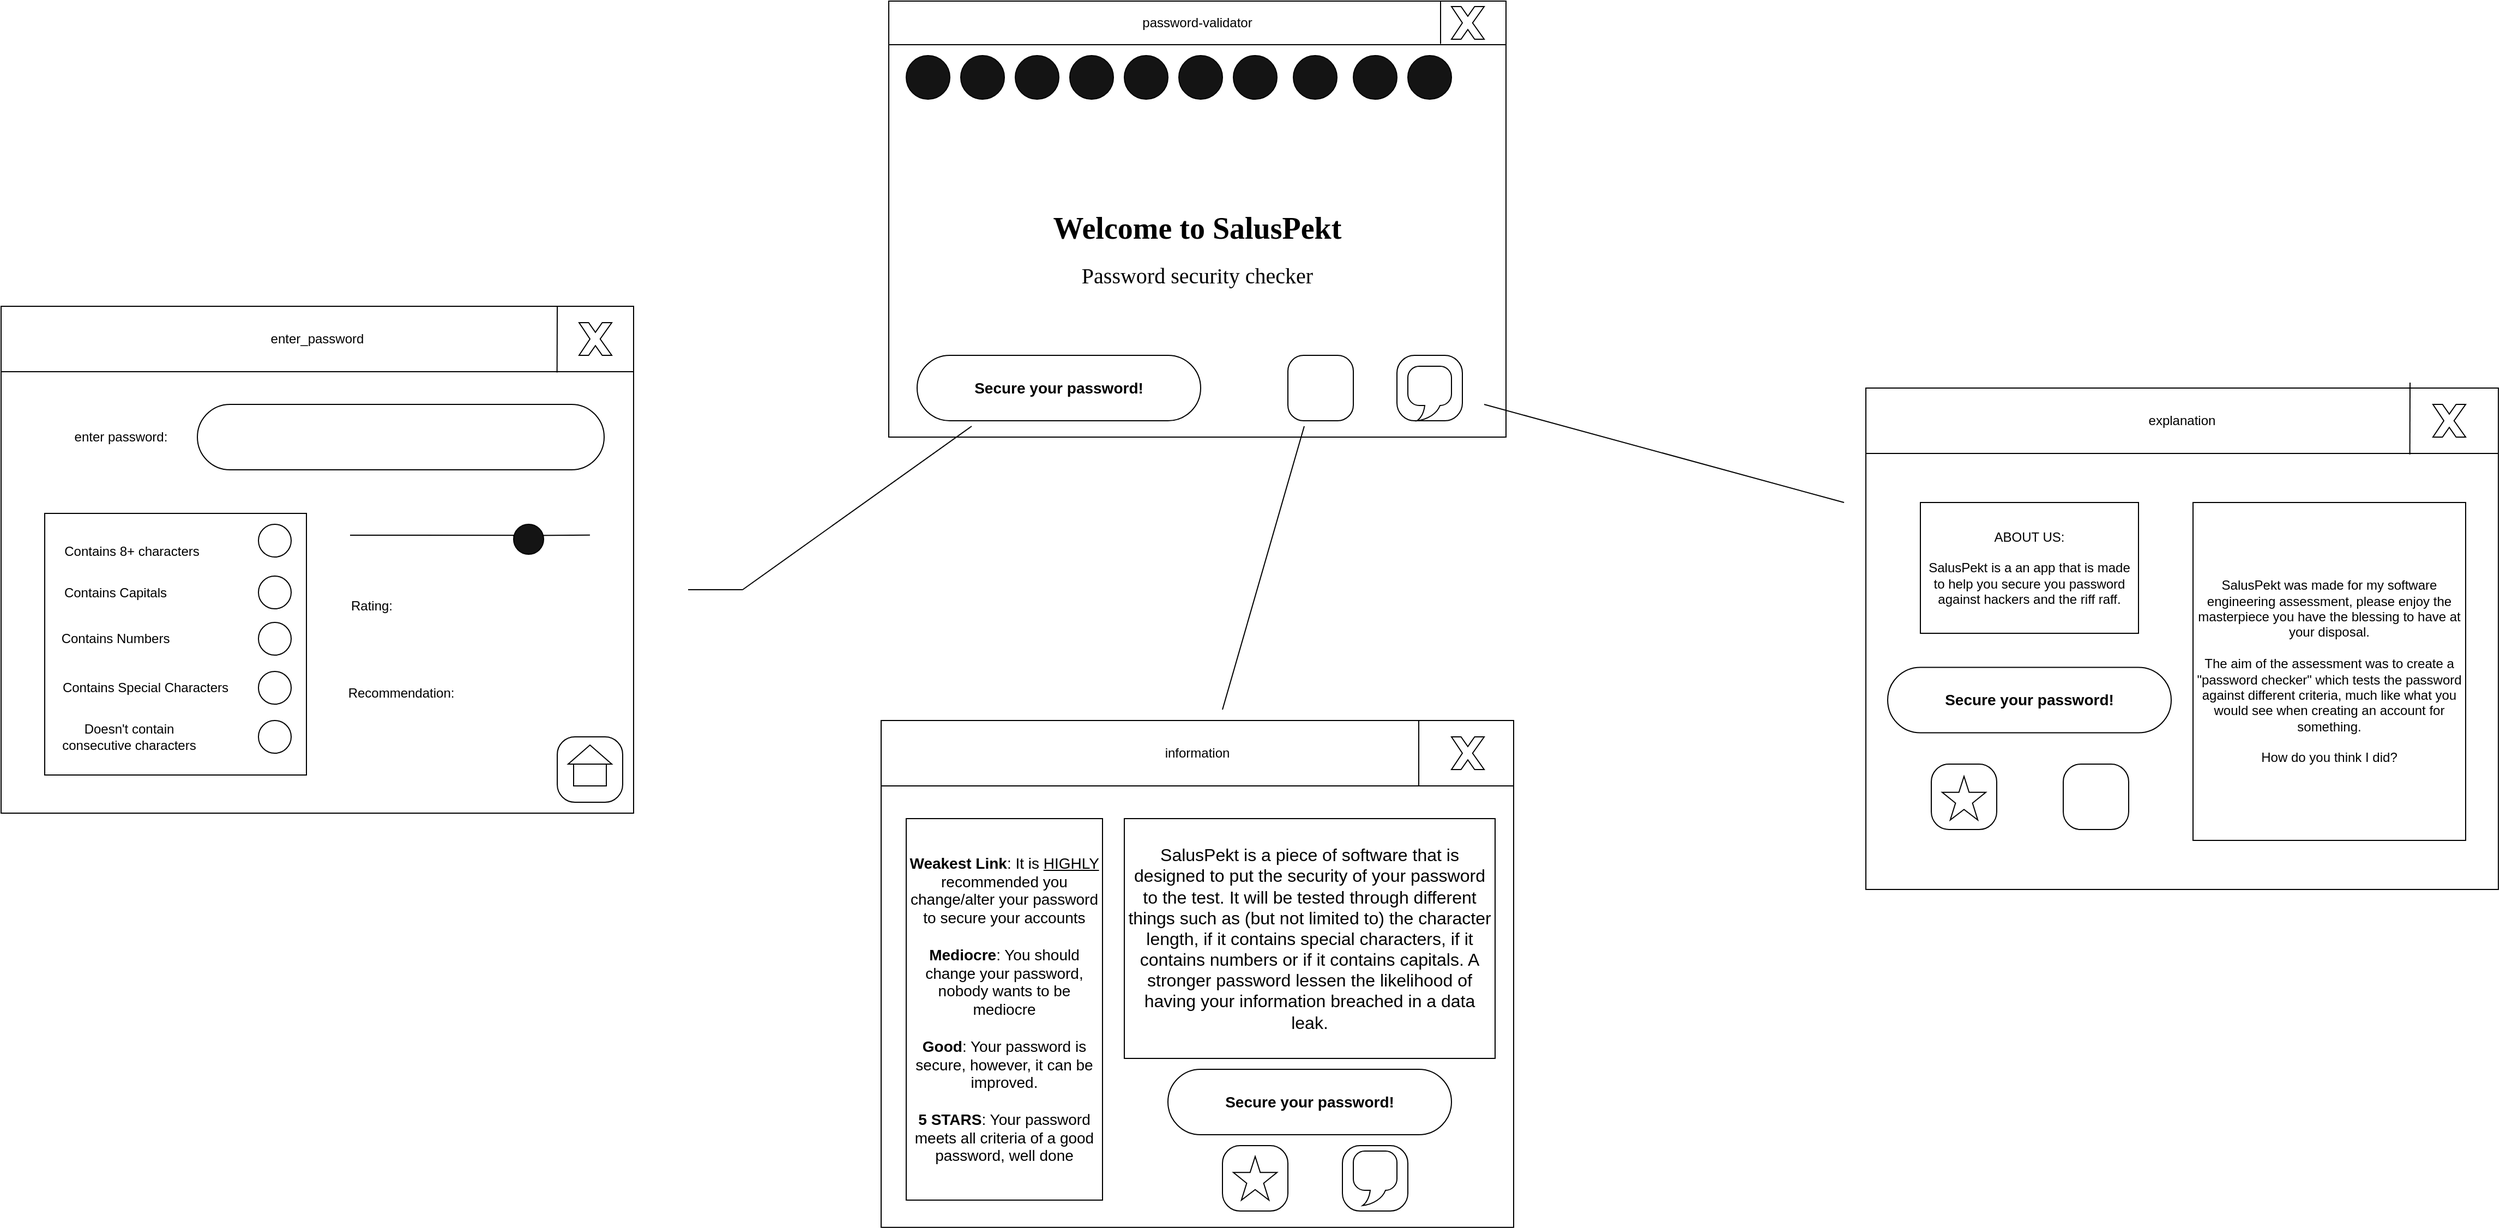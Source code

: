 <mxfile version="24.4.6" type="device">
  <diagram name="Page-1" id="qa1lLlkkrb0a4fqFDJw6">
    <mxGraphModel dx="4327" dy="1767" grid="1" gridSize="10" guides="1" tooltips="1" connect="1" arrows="1" fold="1" page="1" pageScale="1" pageWidth="827" pageHeight="1169" math="0" shadow="0">
      <root>
        <mxCell id="0" />
        <mxCell id="1" parent="0" />
        <mxCell id="kzR6ocVwQmeVVHhxeFFQ-3" value="&lt;h2&gt;&lt;font face=&quot;Lucida Console&quot; style=&quot;font-size: 28px;&quot;&gt;Welcome to SalusPekt&lt;/font&gt;&lt;/h2&gt;&lt;div&gt;&lt;font face=&quot;Lucida Console&quot; style=&quot;font-size: 20px;&quot;&gt;Password security checker&lt;/font&gt;&lt;/div&gt;" style="rounded=0;whiteSpace=wrap;html=1;" parent="1" vertex="1">
          <mxGeometry x="134" y="270" width="566" height="360" as="geometry" />
        </mxCell>
        <mxCell id="kzR6ocVwQmeVVHhxeFFQ-4" value="password-validator" style="rounded=0;whiteSpace=wrap;html=1;" parent="1" vertex="1">
          <mxGeometry x="134" y="230" width="566" height="40" as="geometry" />
        </mxCell>
        <mxCell id="kzR6ocVwQmeVVHhxeFFQ-5" value="" style="endArrow=none;html=1;rounded=0;exitX=0.894;exitY=-0.002;exitDx=0;exitDy=0;exitPerimeter=0;" parent="1" source="kzR6ocVwQmeVVHhxeFFQ-3" edge="1">
          <mxGeometry width="50" height="50" relative="1" as="geometry">
            <mxPoint x="370" y="330" as="sourcePoint" />
            <mxPoint x="640" y="230" as="targetPoint" />
          </mxGeometry>
        </mxCell>
        <mxCell id="kzR6ocVwQmeVVHhxeFFQ-7" value="&lt;font style=&quot;font-size: 14px;&quot;&gt;&lt;b&gt;Secure your password!&lt;/b&gt;&lt;/font&gt;" style="rounded=1;whiteSpace=wrap;html=1;arcSize=50;" parent="1" vertex="1">
          <mxGeometry x="160" y="555" width="260" height="60" as="geometry" />
        </mxCell>
        <mxCell id="kzR6ocVwQmeVVHhxeFFQ-8" value="" style="whiteSpace=wrap;html=1;aspect=fixed;rounded=1;arcSize=24;" parent="1" vertex="1">
          <mxGeometry x="500" y="555" width="60" height="60" as="geometry" />
        </mxCell>
        <mxCell id="kzR6ocVwQmeVVHhxeFFQ-9" value="" style="whiteSpace=wrap;html=1;aspect=fixed;rounded=1;arcSize=27;" parent="1" vertex="1">
          <mxGeometry x="600" y="555" width="60" height="60" as="geometry" />
        </mxCell>
        <mxCell id="kzR6ocVwQmeVVHhxeFFQ-10" value="" style="verticalLabelPosition=bottom;verticalAlign=top;html=1;shape=mxgraph.basic.x" parent="1" vertex="1">
          <mxGeometry x="650" y="235" width="30" height="30" as="geometry" />
        </mxCell>
        <mxCell id="kzR6ocVwQmeVVHhxeFFQ-12" value="" style="shape=image;verticalLabelPosition=bottom;labelBackgroundColor=default;verticalAlign=top;aspect=fixed;imageAspect=0;image=https://upload.wikimedia.org/wikipedia/commons/5/5a/Black_question_mark.png;" parent="1" vertex="1">
          <mxGeometry x="515" y="570" width="30" height="30" as="geometry" />
        </mxCell>
        <mxCell id="kzR6ocVwQmeVVHhxeFFQ-13" value="" style="whiteSpace=wrap;html=1;shape=mxgraph.basic.roundRectCallout;dx=31.6;dy=14;size=10.5;boundedLbl=1;" parent="1" vertex="1">
          <mxGeometry x="610" y="565" width="40" height="50" as="geometry" />
        </mxCell>
        <mxCell id="kzR6ocVwQmeVVHhxeFFQ-15" value="" style="ellipse;whiteSpace=wrap;html=1;aspect=fixed;fillColor=#141414;" parent="1" vertex="1">
          <mxGeometry x="150" y="280" width="40" height="40" as="geometry" />
        </mxCell>
        <mxCell id="kzR6ocVwQmeVVHhxeFFQ-16" value="" style="ellipse;whiteSpace=wrap;html=1;aspect=fixed;fillColor=#141414;" parent="1" vertex="1">
          <mxGeometry x="200" y="280" width="40" height="40" as="geometry" />
        </mxCell>
        <mxCell id="kzR6ocVwQmeVVHhxeFFQ-17" value="" style="ellipse;whiteSpace=wrap;html=1;aspect=fixed;fillColor=#141414;" parent="1" vertex="1">
          <mxGeometry x="250" y="280" width="40" height="40" as="geometry" />
        </mxCell>
        <mxCell id="kzR6ocVwQmeVVHhxeFFQ-18" value="" style="ellipse;whiteSpace=wrap;html=1;aspect=fixed;fillColor=#141414;" parent="1" vertex="1">
          <mxGeometry x="300" y="280" width="40" height="40" as="geometry" />
        </mxCell>
        <mxCell id="kzR6ocVwQmeVVHhxeFFQ-19" value="" style="ellipse;whiteSpace=wrap;html=1;aspect=fixed;fillColor=#141414;" parent="1" vertex="1">
          <mxGeometry x="350" y="280" width="40" height="40" as="geometry" />
        </mxCell>
        <mxCell id="kzR6ocVwQmeVVHhxeFFQ-21" value="" style="ellipse;whiteSpace=wrap;html=1;aspect=fixed;fillColor=#141414;" parent="1" vertex="1">
          <mxGeometry x="400" y="280" width="40" height="40" as="geometry" />
        </mxCell>
        <mxCell id="kzR6ocVwQmeVVHhxeFFQ-22" value="" style="ellipse;whiteSpace=wrap;html=1;aspect=fixed;fillColor=#141414;" parent="1" vertex="1">
          <mxGeometry x="450" y="280" width="40" height="40" as="geometry" />
        </mxCell>
        <mxCell id="kzR6ocVwQmeVVHhxeFFQ-24" value="" style="ellipse;whiteSpace=wrap;html=1;aspect=fixed;fillColor=#141414;" parent="1" vertex="1">
          <mxGeometry x="505" y="280" width="40" height="40" as="geometry" />
        </mxCell>
        <mxCell id="kzR6ocVwQmeVVHhxeFFQ-25" value="" style="ellipse;whiteSpace=wrap;html=1;aspect=fixed;fillColor=#141414;" parent="1" vertex="1">
          <mxGeometry x="560" y="280" width="40" height="40" as="geometry" />
        </mxCell>
        <mxCell id="kzR6ocVwQmeVVHhxeFFQ-26" value="" style="ellipse;whiteSpace=wrap;html=1;aspect=fixed;fillColor=#141414;" parent="1" vertex="1">
          <mxGeometry x="610" y="280" width="40" height="40" as="geometry" />
        </mxCell>
        <mxCell id="kzR6ocVwQmeVVHhxeFFQ-30" value="" style="endArrow=none;html=1;rounded=0;" parent="1" edge="1">
          <mxGeometry width="50" height="50" relative="1" as="geometry">
            <mxPoint y="770" as="sourcePoint" />
            <mxPoint x="210" y="620" as="targetPoint" />
          </mxGeometry>
        </mxCell>
        <mxCell id="kzR6ocVwQmeVVHhxeFFQ-31" value="" style="endArrow=none;html=1;rounded=0;" parent="1" edge="1">
          <mxGeometry width="50" height="50" relative="1" as="geometry">
            <mxPoint y="770" as="sourcePoint" />
            <mxPoint x="-50" y="770" as="targetPoint" />
          </mxGeometry>
        </mxCell>
        <mxCell id="kzR6ocVwQmeVVHhxeFFQ-32" value="" style="rounded=0;whiteSpace=wrap;html=1;" parent="1" vertex="1">
          <mxGeometry x="-680" y="570" width="580" height="405" as="geometry" />
        </mxCell>
        <mxCell id="kzR6ocVwQmeVVHhxeFFQ-33" value="enter_password" style="rounded=0;whiteSpace=wrap;html=1;" parent="1" vertex="1">
          <mxGeometry x="-680" y="510" width="580" height="60" as="geometry" />
        </mxCell>
        <mxCell id="kzR6ocVwQmeVVHhxeFFQ-34" value="" style="endArrow=none;html=1;rounded=0;exitX=0.879;exitY=1.012;exitDx=0;exitDy=0;exitPerimeter=0;" parent="1" source="kzR6ocVwQmeVVHhxeFFQ-33" edge="1">
          <mxGeometry width="50" height="50" relative="1" as="geometry">
            <mxPoint x="-169.3" y="577.86" as="sourcePoint" />
            <mxPoint x="-170" y="510" as="targetPoint" />
          </mxGeometry>
        </mxCell>
        <mxCell id="kzR6ocVwQmeVVHhxeFFQ-35" value="" style="verticalLabelPosition=bottom;verticalAlign=top;html=1;shape=mxgraph.basic.x" parent="1" vertex="1">
          <mxGeometry x="-150" y="525" width="30" height="30" as="geometry" />
        </mxCell>
        <mxCell id="kzR6ocVwQmeVVHhxeFFQ-38" value="" style="endArrow=none;html=1;rounded=0;" parent="1" edge="1">
          <mxGeometry width="50" height="50" relative="1" as="geometry">
            <mxPoint x="440" y="880" as="sourcePoint" />
            <mxPoint x="515" y="620" as="targetPoint" />
          </mxGeometry>
        </mxCell>
        <mxCell id="kzR6ocVwQmeVVHhxeFFQ-40" value="information" style="rounded=0;whiteSpace=wrap;html=1;" parent="1" vertex="1">
          <mxGeometry x="127" y="890" width="580" height="60" as="geometry" />
        </mxCell>
        <mxCell id="kzR6ocVwQmeVVHhxeFFQ-41" value="" style="endArrow=none;html=1;rounded=0;exitX=0.879;exitY=1.012;exitDx=0;exitDy=0;exitPerimeter=0;" parent="1" edge="1">
          <mxGeometry width="50" height="50" relative="1" as="geometry">
            <mxPoint x="620" y="951" as="sourcePoint" />
            <mxPoint x="620" y="890" as="targetPoint" />
          </mxGeometry>
        </mxCell>
        <mxCell id="kzR6ocVwQmeVVHhxeFFQ-42" value="" style="verticalLabelPosition=bottom;verticalAlign=top;html=1;shape=mxgraph.basic.x" parent="1" vertex="1">
          <mxGeometry x="650" y="905" width="30" height="30" as="geometry" />
        </mxCell>
        <mxCell id="kzR6ocVwQmeVVHhxeFFQ-43" value="" style="endArrow=none;html=1;rounded=0;" parent="1" edge="1">
          <mxGeometry width="50" height="50" relative="1" as="geometry">
            <mxPoint x="680" y="600" as="sourcePoint" />
            <mxPoint x="1010" y="690" as="targetPoint" />
          </mxGeometry>
        </mxCell>
        <mxCell id="kzR6ocVwQmeVVHhxeFFQ-44" value="" style="rounded=0;whiteSpace=wrap;html=1;" parent="1" vertex="1">
          <mxGeometry x="1030" y="640" width="580" height="405" as="geometry" />
        </mxCell>
        <mxCell id="kzR6ocVwQmeVVHhxeFFQ-45" value="explanation" style="rounded=0;whiteSpace=wrap;html=1;" parent="1" vertex="1">
          <mxGeometry x="1030" y="585" width="580" height="60" as="geometry" />
        </mxCell>
        <mxCell id="kzR6ocVwQmeVVHhxeFFQ-46" value="" style="endArrow=none;html=1;rounded=0;exitX=0.86;exitY=1.014;exitDx=0;exitDy=0;exitPerimeter=0;" parent="1" source="kzR6ocVwQmeVVHhxeFFQ-45" edge="1">
          <mxGeometry width="50" height="50" relative="1" as="geometry">
            <mxPoint x="1530" y="640" as="sourcePoint" />
            <mxPoint x="1529" y="580" as="targetPoint" />
          </mxGeometry>
        </mxCell>
        <mxCell id="kzR6ocVwQmeVVHhxeFFQ-47" value="" style="endArrow=none;html=1;rounded=0;exitX=0.879;exitY=1.012;exitDx=0;exitDy=0;exitPerimeter=0;" parent="1" target="kzR6ocVwQmeVVHhxeFFQ-39" edge="1">
          <mxGeometry width="50" height="50" relative="1" as="geometry">
            <mxPoint x="630" y="961" as="sourcePoint" />
            <mxPoint x="630" y="900" as="targetPoint" />
          </mxGeometry>
        </mxCell>
        <mxCell id="kzR6ocVwQmeVVHhxeFFQ-39" value="" style="rounded=0;whiteSpace=wrap;html=1;" parent="1" vertex="1">
          <mxGeometry x="127" y="950" width="580" height="405" as="geometry" />
        </mxCell>
        <mxCell id="kzR6ocVwQmeVVHhxeFFQ-48" value="" style="verticalLabelPosition=bottom;verticalAlign=top;html=1;shape=mxgraph.basic.x" parent="1" vertex="1">
          <mxGeometry x="1550" y="600" width="30" height="30" as="geometry" />
        </mxCell>
        <mxCell id="kzR6ocVwQmeVVHhxeFFQ-49" value="&lt;font style=&quot;font-size: 14px;&quot;&gt;&lt;b style=&quot;&quot;&gt;Weakest Link&lt;/b&gt;: It is &lt;u style=&quot;&quot;&gt;HIGHLY&lt;/u&gt; recommended you change/alter your password to secure your accounts&lt;/font&gt;&lt;div style=&quot;font-size: 14px;&quot;&gt;&lt;font style=&quot;font-size: 14px;&quot;&gt;&lt;br&gt;&lt;/font&gt;&lt;/div&gt;&lt;div style=&quot;font-size: 14px;&quot;&gt;&lt;font style=&quot;font-size: 14px;&quot;&gt;&lt;b&gt;Mediocre&lt;/b&gt;: You should change your password, nobody wants to be mediocre&lt;/font&gt;&lt;/div&gt;&lt;div style=&quot;font-size: 14px;&quot;&gt;&lt;font style=&quot;font-size: 14px;&quot;&gt;&lt;br&gt;&lt;/font&gt;&lt;/div&gt;&lt;div style=&quot;font-size: 14px;&quot;&gt;&lt;font style=&quot;font-size: 14px;&quot;&gt;&lt;b&gt;Good&lt;/b&gt;: Your password is secure, however, it can be improved.&lt;/font&gt;&lt;/div&gt;&lt;div style=&quot;font-size: 14px;&quot;&gt;&lt;font style=&quot;font-size: 14px;&quot;&gt;&lt;br&gt;&lt;/font&gt;&lt;/div&gt;&lt;div style=&quot;font-size: 14px;&quot;&gt;&lt;font style=&quot;font-size: 14px;&quot;&gt;&lt;b style=&quot;&quot;&gt;5 STARS&lt;/b&gt;: Your password meets all criteria of a good password, well done&lt;/font&gt;&lt;/div&gt;" style="rounded=0;whiteSpace=wrap;html=1;" parent="1" vertex="1">
          <mxGeometry x="150" y="980" width="180" height="350" as="geometry" />
        </mxCell>
        <mxCell id="kzR6ocVwQmeVVHhxeFFQ-51" value="&lt;font style=&quot;font-size: 16px;&quot;&gt;SalusPekt is a piece of software that is designed to put the security of your password to the test. It will be tested through different things such as (but not limited to) the character length, if it contains special characters, if it contains numbers or if it contains capitals. A stronger password lessen the likelihood of having your information breached in a data leak.&lt;/font&gt;" style="rounded=0;whiteSpace=wrap;html=1;" parent="1" vertex="1">
          <mxGeometry x="350" y="980" width="340" height="220" as="geometry" />
        </mxCell>
        <mxCell id="kzR6ocVwQmeVVHhxeFFQ-53" value="&lt;font style=&quot;font-size: 14px;&quot;&gt;&lt;b&gt;Secure your password!&lt;/b&gt;&lt;/font&gt;" style="rounded=1;whiteSpace=wrap;html=1;arcSize=50;" parent="1" vertex="1">
          <mxGeometry x="390" y="1210" width="260" height="60" as="geometry" />
        </mxCell>
        <mxCell id="kzR6ocVwQmeVVHhxeFFQ-54" value="" style="whiteSpace=wrap;html=1;aspect=fixed;rounded=1;arcSize=27;" parent="1" vertex="1">
          <mxGeometry x="440" y="1280" width="60" height="60" as="geometry" />
        </mxCell>
        <mxCell id="kzR6ocVwQmeVVHhxeFFQ-55" value="" style="whiteSpace=wrap;html=1;aspect=fixed;rounded=1;arcSize=27;" parent="1" vertex="1">
          <mxGeometry x="550" y="1280" width="60" height="60" as="geometry" />
        </mxCell>
        <mxCell id="kzR6ocVwQmeVVHhxeFFQ-56" value="" style="whiteSpace=wrap;html=1;shape=mxgraph.basic.roundRectCallout;dx=31.6;dy=14;size=10.5;boundedLbl=1;" parent="1" vertex="1">
          <mxGeometry x="560" y="1285" width="40" height="50" as="geometry" />
        </mxCell>
        <mxCell id="kzR6ocVwQmeVVHhxeFFQ-57" value="" style="verticalLabelPosition=bottom;verticalAlign=top;html=1;shape=mxgraph.basic.star" parent="1" vertex="1">
          <mxGeometry x="450" y="1290" width="40" height="40" as="geometry" />
        </mxCell>
        <mxCell id="rH_Kz6Kx03X3VxlvLuOS-1" value="" style="rounded=1;whiteSpace=wrap;html=1;arcSize=50;" vertex="1" parent="1">
          <mxGeometry x="-500" y="600" width="373" height="60" as="geometry" />
        </mxCell>
        <mxCell id="rH_Kz6Kx03X3VxlvLuOS-2" value="enter password:" style="text;html=1;align=center;verticalAlign=middle;whiteSpace=wrap;rounded=0;" vertex="1" parent="1">
          <mxGeometry x="-620" y="615" width="100" height="30" as="geometry" />
        </mxCell>
        <mxCell id="rH_Kz6Kx03X3VxlvLuOS-3" value="" style="rounded=0;whiteSpace=wrap;html=1;" vertex="1" parent="1">
          <mxGeometry x="-640" y="700" width="240" height="240" as="geometry" />
        </mxCell>
        <mxCell id="rH_Kz6Kx03X3VxlvLuOS-4" value="" style="ellipse;whiteSpace=wrap;html=1;aspect=fixed;" vertex="1" parent="1">
          <mxGeometry x="-444" y="710" width="30" height="30" as="geometry" />
        </mxCell>
        <mxCell id="rH_Kz6Kx03X3VxlvLuOS-8" value="Contains Capitals" style="text;html=1;align=center;verticalAlign=middle;whiteSpace=wrap;rounded=0;" vertex="1" parent="1">
          <mxGeometry x="-630" y="757.5" width="110" height="30" as="geometry" />
        </mxCell>
        <mxCell id="rH_Kz6Kx03X3VxlvLuOS-9" value="Contains Special Characters" style="text;html=1;align=center;verticalAlign=middle;whiteSpace=wrap;rounded=0;" vertex="1" parent="1">
          <mxGeometry x="-625" y="845" width="155" height="30" as="geometry" />
        </mxCell>
        <mxCell id="rH_Kz6Kx03X3VxlvLuOS-10" value="Contains Numbers" style="text;html=1;align=center;verticalAlign=middle;whiteSpace=wrap;rounded=0;" vertex="1" parent="1">
          <mxGeometry x="-630" y="800" width="110" height="30" as="geometry" />
        </mxCell>
        <mxCell id="rH_Kz6Kx03X3VxlvLuOS-11" value="Contains 8+ characters" style="text;html=1;align=center;verticalAlign=middle;whiteSpace=wrap;rounded=0;" vertex="1" parent="1">
          <mxGeometry x="-630" y="720" width="140" height="30" as="geometry" />
        </mxCell>
        <mxCell id="rH_Kz6Kx03X3VxlvLuOS-12" value="" style="ellipse;whiteSpace=wrap;html=1;aspect=fixed;" vertex="1" parent="1">
          <mxGeometry x="-444" y="757.5" width="30" height="30" as="geometry" />
        </mxCell>
        <mxCell id="rH_Kz6Kx03X3VxlvLuOS-13" value="" style="ellipse;whiteSpace=wrap;html=1;aspect=fixed;" vertex="1" parent="1">
          <mxGeometry x="-444" y="800" width="30" height="30" as="geometry" />
        </mxCell>
        <mxCell id="rH_Kz6Kx03X3VxlvLuOS-14" value="" style="ellipse;whiteSpace=wrap;html=1;aspect=fixed;" vertex="1" parent="1">
          <mxGeometry x="-444" y="845" width="30" height="30" as="geometry" />
        </mxCell>
        <mxCell id="rH_Kz6Kx03X3VxlvLuOS-15" value="" style="ellipse;whiteSpace=wrap;html=1;aspect=fixed;" vertex="1" parent="1">
          <mxGeometry x="-444" y="890" width="30" height="30" as="geometry" />
        </mxCell>
        <mxCell id="rH_Kz6Kx03X3VxlvLuOS-16" value="" style="endArrow=none;html=1;rounded=0;entryX=0.931;entryY=0.37;entryDx=0;entryDy=0;entryPerimeter=0;exitX=-0.021;exitY=0.378;exitDx=0;exitDy=0;exitPerimeter=0;" edge="1" parent="1" source="rH_Kz6Kx03X3VxlvLuOS-17" target="kzR6ocVwQmeVVHhxeFFQ-32">
          <mxGeometry width="50" height="50" relative="1" as="geometry">
            <mxPoint x="-360" y="720" as="sourcePoint" />
            <mxPoint x="-310" y="670" as="targetPoint" />
          </mxGeometry>
        </mxCell>
        <mxCell id="rH_Kz6Kx03X3VxlvLuOS-18" value="" style="endArrow=none;html=1;rounded=0;entryX=0.931;entryY=0.37;entryDx=0;entryDy=0;entryPerimeter=0;" edge="1" parent="1" target="rH_Kz6Kx03X3VxlvLuOS-17">
          <mxGeometry width="50" height="50" relative="1" as="geometry">
            <mxPoint x="-360" y="720" as="sourcePoint" />
            <mxPoint x="-140" y="720" as="targetPoint" />
          </mxGeometry>
        </mxCell>
        <mxCell id="rH_Kz6Kx03X3VxlvLuOS-17" value="" style="ellipse;whiteSpace=wrap;html=1;aspect=fixed;fillColor=#141414;" vertex="1" parent="1">
          <mxGeometry x="-210" y="710" width="27.5" height="27.5" as="geometry" />
        </mxCell>
        <mxCell id="rH_Kz6Kx03X3VxlvLuOS-19" value="Rating:" style="text;html=1;align=center;verticalAlign=middle;whiteSpace=wrap;rounded=0;" vertex="1" parent="1">
          <mxGeometry x="-370" y="770" width="60" height="30" as="geometry" />
        </mxCell>
        <mxCell id="rH_Kz6Kx03X3VxlvLuOS-20" value="Recommendation:" style="text;html=1;align=center;verticalAlign=middle;whiteSpace=wrap;rounded=0;" vertex="1" parent="1">
          <mxGeometry x="-343.5" y="850" width="60" height="30" as="geometry" />
        </mxCell>
        <mxCell id="rH_Kz6Kx03X3VxlvLuOS-21" value="Doesn&#39;t contain consecutive characters" style="text;html=1;align=center;verticalAlign=middle;whiteSpace=wrap;rounded=0;" vertex="1" parent="1">
          <mxGeometry x="-625" y="890" width="125" height="30" as="geometry" />
        </mxCell>
        <mxCell id="rH_Kz6Kx03X3VxlvLuOS-22" value="" style="whiteSpace=wrap;html=1;aspect=fixed;rounded=1;arcSize=27;" vertex="1" parent="1">
          <mxGeometry x="-170" y="905" width="60" height="60" as="geometry" />
        </mxCell>
        <mxCell id="rH_Kz6Kx03X3VxlvLuOS-23" value="" style="triangle;whiteSpace=wrap;html=1;rotation=-90;" vertex="1" parent="1">
          <mxGeometry x="-148.75" y="901.25" width="17.5" height="40" as="geometry" />
        </mxCell>
        <mxCell id="rH_Kz6Kx03X3VxlvLuOS-25" value="" style="rounded=0;whiteSpace=wrap;html=1;" vertex="1" parent="1">
          <mxGeometry x="-155" y="930" width="30" height="20" as="geometry" />
        </mxCell>
        <mxCell id="rH_Kz6Kx03X3VxlvLuOS-26" value="ABOUT US:&lt;div&gt;&lt;br&gt;&lt;/div&gt;&lt;div&gt;SalusPekt is a an app that is made to help you secure you password against hackers and the riff raff.&lt;/div&gt;" style="rounded=0;whiteSpace=wrap;html=1;" vertex="1" parent="1">
          <mxGeometry x="1080" y="690" width="200" height="120" as="geometry" />
        </mxCell>
        <mxCell id="rH_Kz6Kx03X3VxlvLuOS-27" value="SalusPekt was made for my software engineering assessment, please enjoy the masterpiece you have the blessing to have at your disposal.&lt;div&gt;&lt;br&gt;&lt;/div&gt;&lt;div&gt;The aim of the assessment was to create a &quot;password checker&quot; which tests the password against different criteria, much like what you would see when creating an account for something.&lt;/div&gt;&lt;div&gt;&lt;br&gt;&lt;/div&gt;&lt;div&gt;How do you think I did?&lt;/div&gt;" style="rounded=0;whiteSpace=wrap;html=1;" vertex="1" parent="1">
          <mxGeometry x="1330" y="690" width="250" height="310" as="geometry" />
        </mxCell>
        <mxCell id="rH_Kz6Kx03X3VxlvLuOS-28" value="&lt;font style=&quot;font-size: 14px;&quot;&gt;&lt;b&gt;Secure your password!&lt;/b&gt;&lt;/font&gt;" style="rounded=1;whiteSpace=wrap;html=1;arcSize=50;" vertex="1" parent="1">
          <mxGeometry x="1050" y="841.25" width="260" height="60" as="geometry" />
        </mxCell>
        <mxCell id="rH_Kz6Kx03X3VxlvLuOS-29" value="" style="whiteSpace=wrap;html=1;aspect=fixed;rounded=1;arcSize=27;" vertex="1" parent="1">
          <mxGeometry x="1090" y="930" width="60" height="60" as="geometry" />
        </mxCell>
        <mxCell id="rH_Kz6Kx03X3VxlvLuOS-30" value="" style="whiteSpace=wrap;html=1;aspect=fixed;rounded=1;arcSize=27;" vertex="1" parent="1">
          <mxGeometry x="1211" y="930" width="60" height="60" as="geometry" />
        </mxCell>
        <mxCell id="rH_Kz6Kx03X3VxlvLuOS-31" value="" style="verticalLabelPosition=bottom;verticalAlign=top;html=1;shape=mxgraph.basic.star" vertex="1" parent="1">
          <mxGeometry x="1100" y="941.25" width="40" height="40" as="geometry" />
        </mxCell>
        <mxCell id="rH_Kz6Kx03X3VxlvLuOS-32" value="" style="shape=image;verticalLabelPosition=bottom;labelBackgroundColor=default;verticalAlign=top;aspect=fixed;imageAspect=0;image=https://upload.wikimedia.org/wikipedia/commons/5/5a/Black_question_mark.png;" vertex="1" parent="1">
          <mxGeometry x="1230" y="946.25" width="30" height="30" as="geometry" />
        </mxCell>
      </root>
    </mxGraphModel>
  </diagram>
</mxfile>
